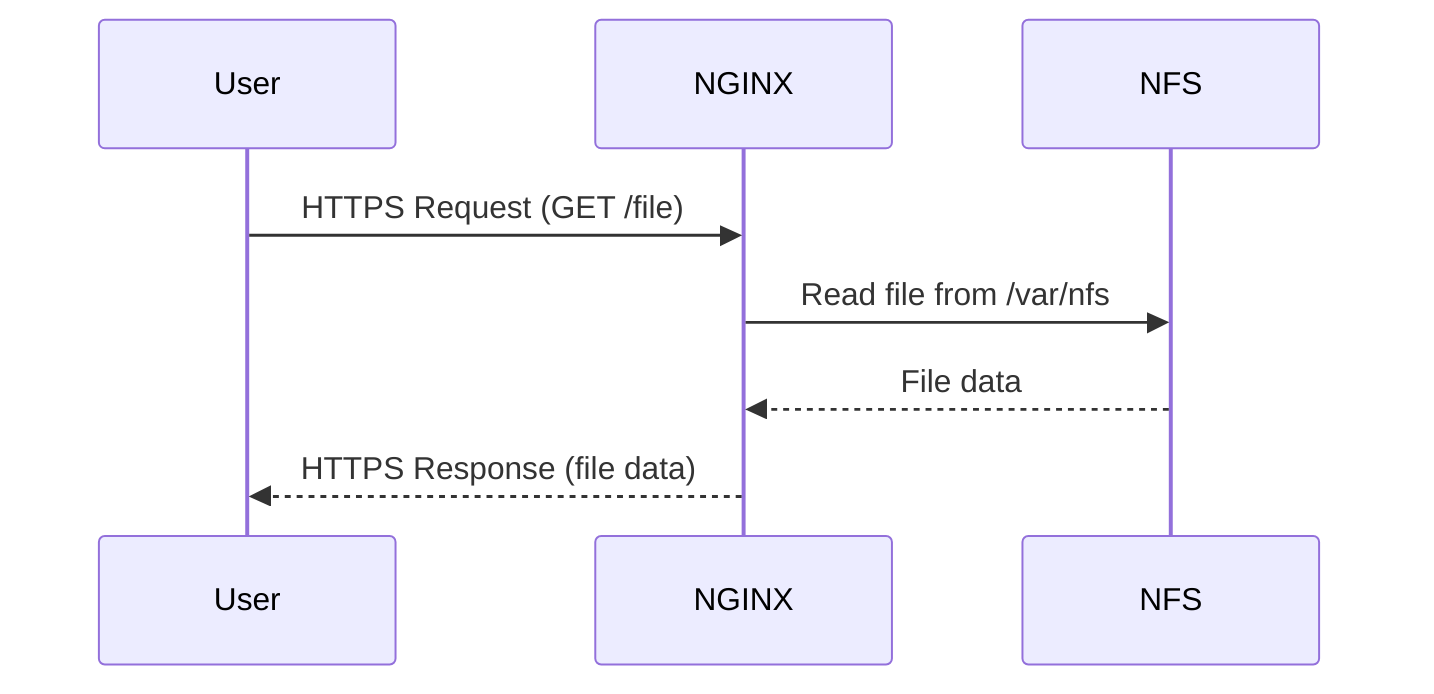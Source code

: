 sequenceDiagram
	participant User
	participant NGINX
	participant NFS
	User->>NGINX: HTTPS Request (GET /file)
	NGINX->>NFS: Read file from /var/nfs
	NFS-->>NGINX: File data
	NGINX-->>User: HTTPS Response (file data)